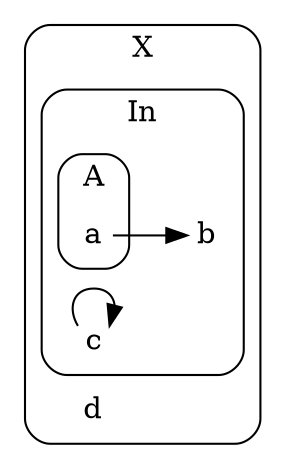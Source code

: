 digraph {
    rankdir="LR"
    subgraph cluster {
        label=X
        style=rounded
        subgraph cluster {
            label=In
            subgraph cluster {
                label=A
                a [shape=plain label=" a "]
                //b [shape=plain label=" b "]
            }
            b [shape=plain label=" b "]
            c [shape=plain label=" c "]
        }
        d [shape=plain label="d"]
    }
    a -> b
    c -> c
    //b -> d
}